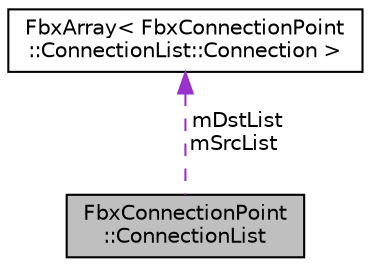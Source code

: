 digraph "FbxConnectionPoint::ConnectionList"
{
  edge [fontname="Helvetica",fontsize="10",labelfontname="Helvetica",labelfontsize="10"];
  node [fontname="Helvetica",fontsize="10",shape=record];
  Node1 [label="FbxConnectionPoint\l::ConnectionList",height=0.2,width=0.4,color="black", fillcolor="grey75", style="filled", fontcolor="black"];
  Node2 -> Node1 [dir="back",color="darkorchid3",fontsize="10",style="dashed",label=" mDstList\nmSrcList" ,fontname="Helvetica"];
  Node2 [label="FbxArray\< FbxConnectionPoint\l::ConnectionList::Connection \>",height=0.2,width=0.4,color="black", fillcolor="white", style="filled",URL="$class_fbx_array.html"];
}
